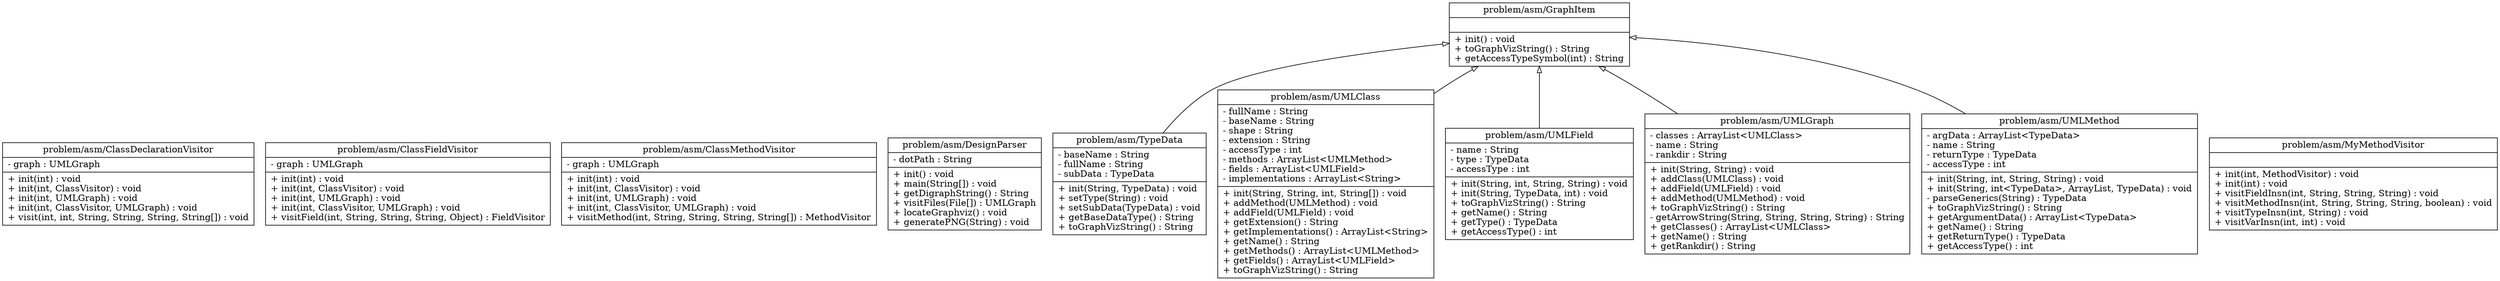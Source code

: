 digraph "Test_UML"{
	rankdir = BT
	"problem/asm/ClassDeclarationVisitor" [
	shape = "record",
	label = "{problem/asm/ClassDeclarationVisitor|- graph : UMLGraph\l|+ init(int) : void\l+ init(int, ClassVisitor) : void\l+ init(int, UMLGraph) : void\l+ init(int, ClassVisitor, UMLGraph) : void\l+ visit(int, int, String, String, String, String[]) : void\l}"
];
	"problem/asm/ClassFieldVisitor" [
	shape = "record",
	label = "{problem/asm/ClassFieldVisitor|- graph : UMLGraph\l|+ init(int) : void\l+ init(int, ClassVisitor) : void\l+ init(int, UMLGraph) : void\l+ init(int, ClassVisitor, UMLGraph) : void\l+ visitField(int, String, String, String, Object) : FieldVisitor\l}"
];
	"problem/asm/ClassMethodVisitor" [
	shape = "record",
	label = "{problem/asm/ClassMethodVisitor|- graph : UMLGraph\l|+ init(int) : void\l+ init(int, ClassVisitor) : void\l+ init(int, UMLGraph) : void\l+ init(int, ClassVisitor, UMLGraph) : void\l+ visitMethod(int, String, String, String, String[]) : MethodVisitor\l}"
];
	"problem/asm/DesignParser" [
	shape = "record",
	label = "{problem/asm/DesignParser|- dotPath : String\l|+ init() : void\l+ main(String[]) : void\l+ getDigraphString() : String\l+ visitFiles(File[]) : UMLGraph\l+ locateGraphviz() : void\l+ generatePNG(String) : void\l}"
];
	"problem/asm/GraphItem" [
	shape = "record",
	label = "{problem/asm/GraphItem||+ init() : void\l+ toGraphVizString() : String\l+ getAccessTypeSymbol(int) : String\l}"
];
	"problem/asm/MyMethodVisitor" [
	shape = "record",
	label = "{problem/asm/MyMethodVisitor||+ init(int, MethodVisitor) : void\l+ init(int) : void\l+ visitFieldInsn(int, String, String, String) : void\l+ visitMethodInsn(int, String, String, String, boolean) : void\l+ visitTypeInsn(int, String) : void\l+ visitVarInsn(int, int) : void\l}"
];
	"problem/asm/TypeData" [
	shape = "record",
	label = "{problem/asm/TypeData|- baseName : String\l- fullName : String\l- subData : TypeData\l|+ init(String, TypeData) : void\l+ setType(String) : void\l+ setSubData(TypeData) : void\l+ getBaseDataType() : String\l+ toGraphVizString() : String\l}"
];
	"problem/asm/UMLClass" [
	shape = "record",
	label = "{problem/asm/UMLClass|- fullName : String\l- baseName : String\l- shape : String\l- extension : String\l- accessType : int\l- methods : ArrayList\<UMLMethod\>\l- fields : ArrayList\<UMLField\>\l- implementations : ArrayList\<String\>\l|+ init(String, String, int, String[]) : void\l+ addMethod(UMLMethod) : void\l+ addField(UMLField) : void\l+ getExtension() : String\l+ getImplementations() : ArrayList\<String\>\l+ getName() : String\l+ getMethods() : ArrayList\<UMLMethod\>\l+ getFields() : ArrayList\<UMLField\>\l+ toGraphVizString() : String\l}"
];
	"problem/asm/UMLField" [
	shape = "record",
	label = "{problem/asm/UMLField|- name : String\l- type : TypeData\l- accessType : int\l|+ init(String, int, String, String) : void\l+ init(String, TypeData, int) : void\l+ toGraphVizString() : String\l+ getName() : String\l+ getType() : TypeData\l+ getAccessType() : int\l}"
];
	"problem/asm/UMLGraph" [
	shape = "record",
	label = "{problem/asm/UMLGraph|- classes : ArrayList\<UMLClass\>\l- name : String\l- rankdir : String\l|+ init(String, String) : void\l+ addClass(UMLClass) : void\l+ addField(UMLField) : void\l+ addMethod(UMLMethod) : void\l+ toGraphVizString() : String\l- getArrowString(String, String, String, String) : String\l+ getClasses() : ArrayList\<UMLClass\>\l+ getName() : String\l+ getRankdir() : String\l}"
];
	"problem/asm/UMLMethod" [
	shape = "record",
	label = "{problem/asm/UMLMethod|- argData : ArrayList\<TypeData\>\l- name : String\l- returnType : TypeData\l- accessType : int\l|+ init(String, int, String, String) : void\l+ init(String, int\<TypeData\>, ArrayList, TypeData) : void\l- parseGenerics(String) : TypeData\l+ toGraphVizString() : String\l+ getArgumentData() : ArrayList\<TypeData\>\l+ getName() : String\l+ getReturnType() : TypeData\l+ getAccessType() : int\l}"
];
"problem/asm/TypeData" -> "problem/asm/GraphItem" [arrowhead="onormal", style=""];
"problem/asm/UMLClass" -> "problem/asm/GraphItem" [arrowhead="onormal", style=""];
"problem/asm/UMLField" -> "problem/asm/GraphItem" [arrowhead="onormal", style=""];
"problem/asm/UMLGraph" -> "problem/asm/GraphItem" [arrowhead="onormal", style=""];
"problem/asm/UMLMethod" -> "problem/asm/GraphItem" [arrowhead="onormal", style=""];

}

